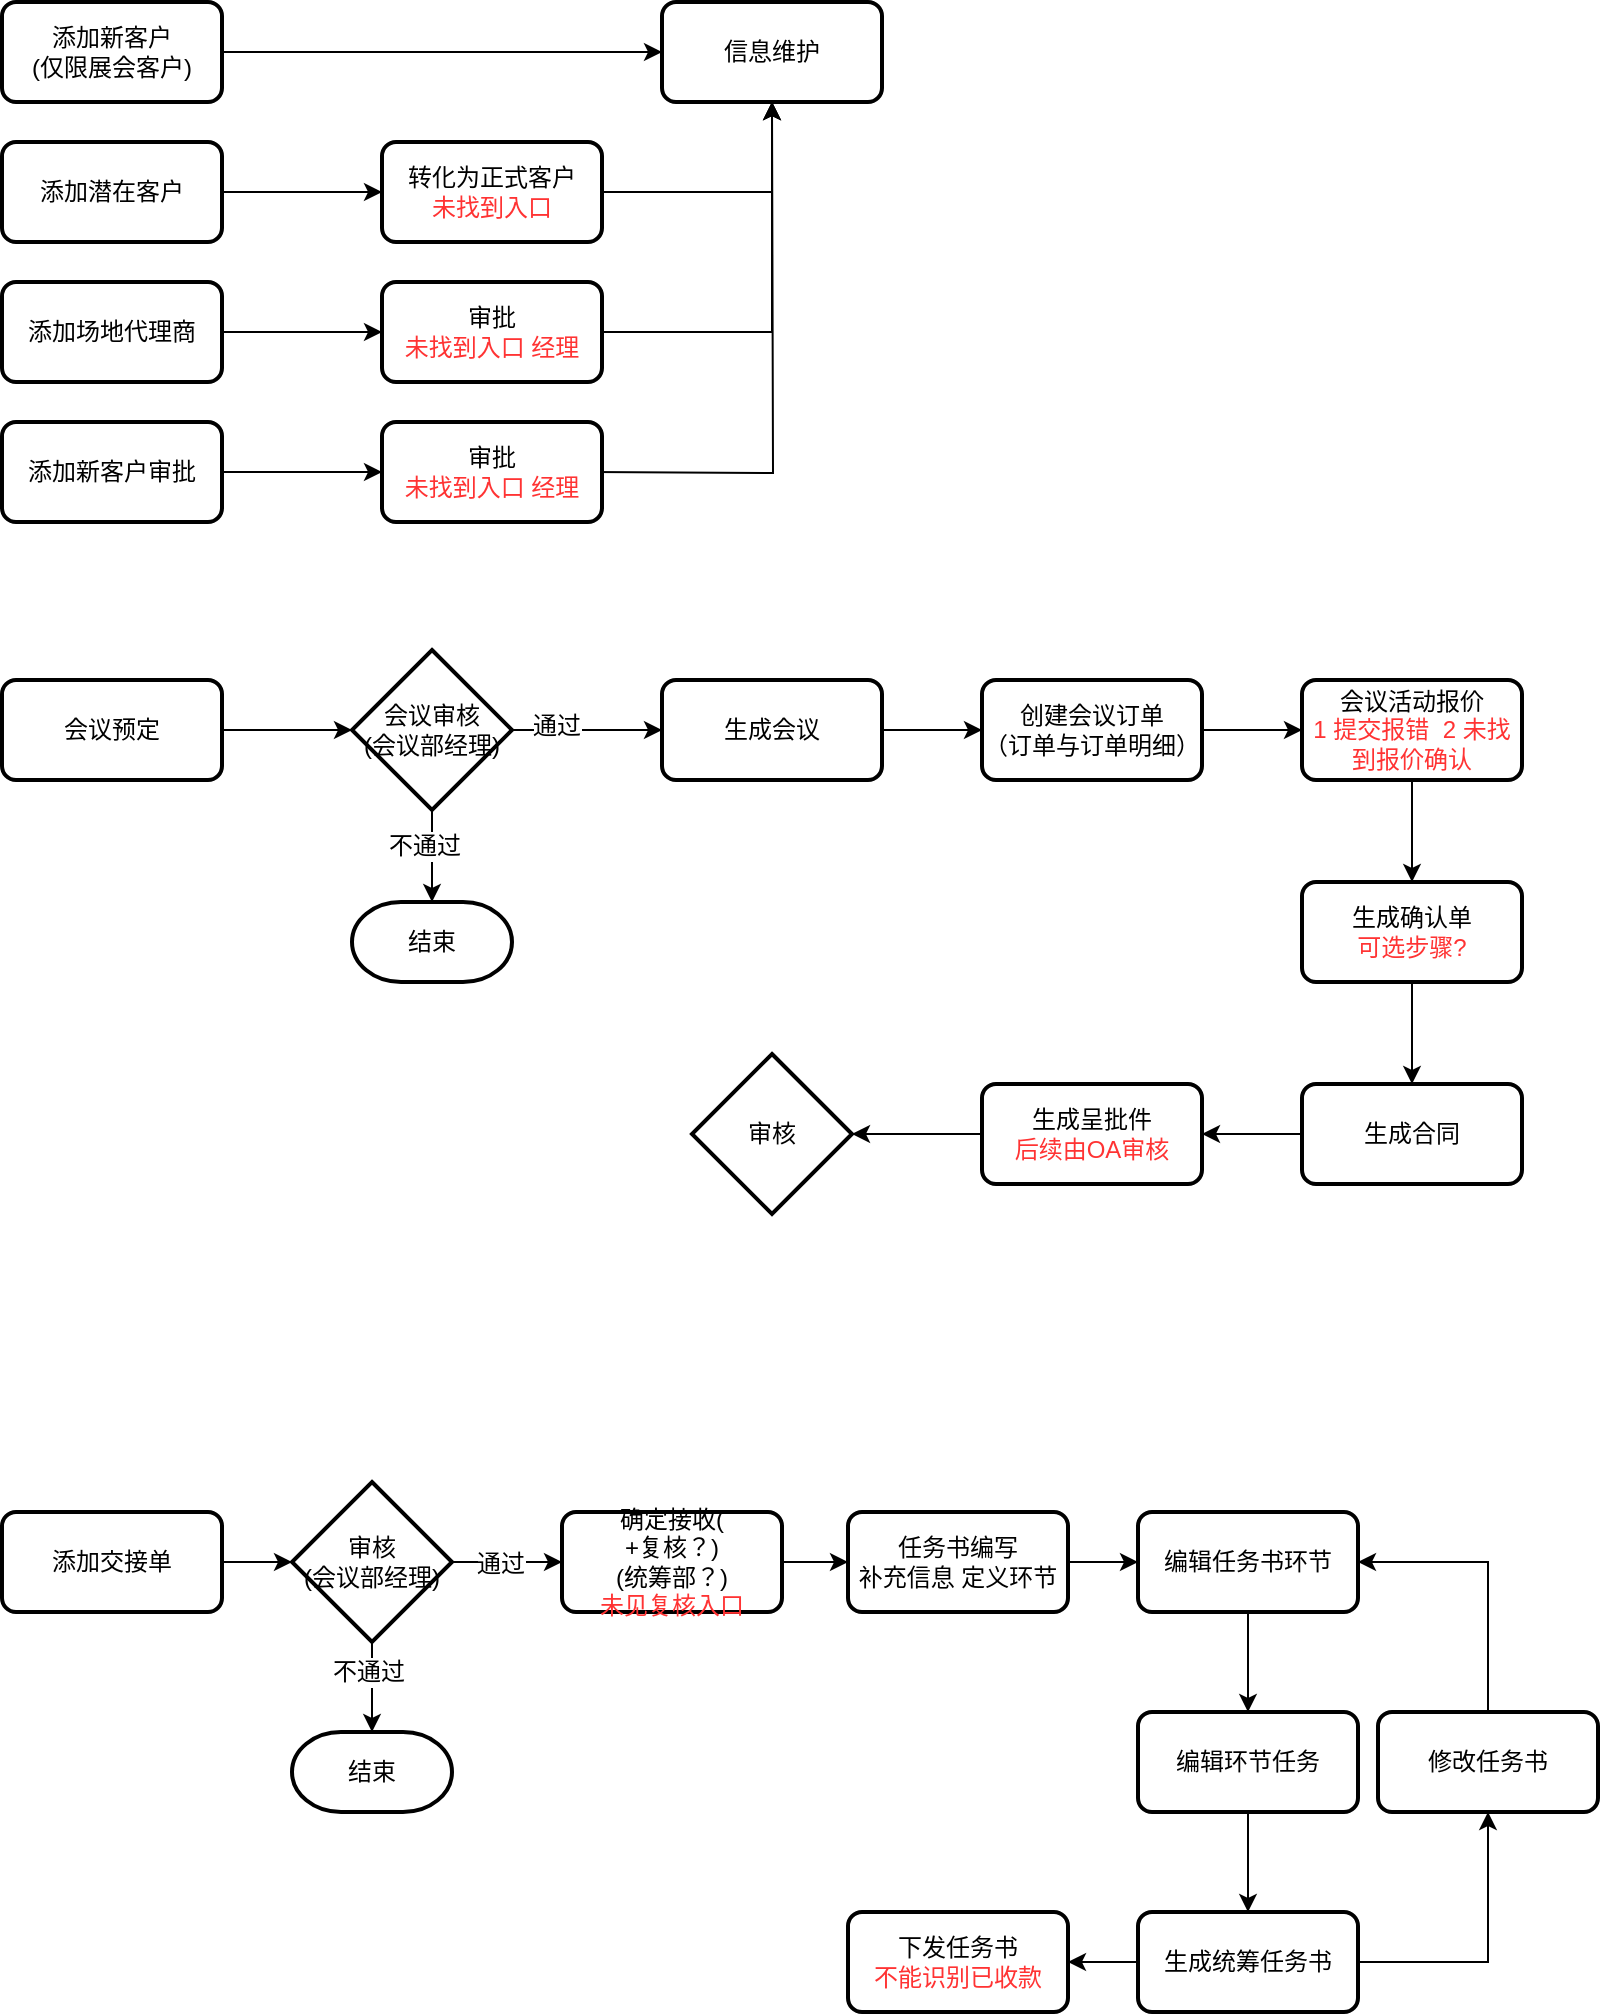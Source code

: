 <mxfile version="12.1.8" type="github" pages="1">
  <diagram id="nOVnHYVLfnTtghSCXkoL" name="Page-1">
    <mxGraphModel dx="655" dy="436" grid="1" gridSize="10" guides="1" tooltips="1" connect="1" arrows="1" fold="1" page="1" pageScale="1" pageWidth="827" pageHeight="1169" math="0" shadow="0">
      <root>
        <mxCell id="0"/>
        <mxCell id="1" parent="0"/>
        <mxCell id="66m_WzZL2VT5cYLAuH38-3" value="" style="edgeStyle=orthogonalEdgeStyle;rounded=0;orthogonalLoop=1;jettySize=auto;html=1;" edge="1" parent="1" source="66m_WzZL2VT5cYLAuH38-4" target="66m_WzZL2VT5cYLAuH38-5">
          <mxGeometry relative="1" as="geometry"/>
        </mxCell>
        <mxCell id="66m_WzZL2VT5cYLAuH38-4" value="添加新客户&lt;br&gt;(仅限展会客户)" style="rounded=1;whiteSpace=wrap;html=1;absoluteArcSize=1;arcSize=14;strokeWidth=2;" vertex="1" parent="1">
          <mxGeometry x="20" y="20" width="110" height="50" as="geometry"/>
        </mxCell>
        <mxCell id="66m_WzZL2VT5cYLAuH38-5" value="信息维护" style="rounded=1;whiteSpace=wrap;html=1;absoluteArcSize=1;arcSize=14;strokeWidth=2;" vertex="1" parent="1">
          <mxGeometry x="350" y="20" width="110" height="50" as="geometry"/>
        </mxCell>
        <mxCell id="66m_WzZL2VT5cYLAuH38-6" value="" style="edgeStyle=orthogonalEdgeStyle;rounded=0;orthogonalLoop=1;jettySize=auto;html=1;" edge="1" parent="1" source="66m_WzZL2VT5cYLAuH38-7" target="66m_WzZL2VT5cYLAuH38-9">
          <mxGeometry relative="1" as="geometry"/>
        </mxCell>
        <mxCell id="66m_WzZL2VT5cYLAuH38-7" value="添加潜在客户" style="rounded=1;whiteSpace=wrap;html=1;absoluteArcSize=1;arcSize=14;strokeWidth=2;" vertex="1" parent="1">
          <mxGeometry x="20" y="90" width="110" height="50" as="geometry"/>
        </mxCell>
        <mxCell id="66m_WzZL2VT5cYLAuH38-8" style="edgeStyle=orthogonalEdgeStyle;rounded=0;orthogonalLoop=1;jettySize=auto;html=1;entryX=0.5;entryY=1;entryDx=0;entryDy=0;" edge="1" parent="1" source="66m_WzZL2VT5cYLAuH38-9" target="66m_WzZL2VT5cYLAuH38-5">
          <mxGeometry relative="1" as="geometry"/>
        </mxCell>
        <mxCell id="66m_WzZL2VT5cYLAuH38-9" value="转化为正式客户&lt;br&gt;&lt;font color=&quot;#ff3333&quot;&gt;未找到入口&lt;/font&gt;" style="rounded=1;whiteSpace=wrap;html=1;absoluteArcSize=1;arcSize=14;strokeWidth=2;" vertex="1" parent="1">
          <mxGeometry x="210" y="90" width="110" height="50" as="geometry"/>
        </mxCell>
        <mxCell id="66m_WzZL2VT5cYLAuH38-10" value="" style="edgeStyle=orthogonalEdgeStyle;rounded=0;orthogonalLoop=1;jettySize=auto;html=1;" edge="1" parent="1" source="66m_WzZL2VT5cYLAuH38-11" target="66m_WzZL2VT5cYLAuH38-17">
          <mxGeometry relative="1" as="geometry"/>
        </mxCell>
        <mxCell id="66m_WzZL2VT5cYLAuH38-11" value="添加场地代理商" style="rounded=1;whiteSpace=wrap;html=1;absoluteArcSize=1;arcSize=14;strokeWidth=2;" vertex="1" parent="1">
          <mxGeometry x="20" y="160" width="110" height="50" as="geometry"/>
        </mxCell>
        <mxCell id="66m_WzZL2VT5cYLAuH38-12" value="" style="edgeStyle=orthogonalEdgeStyle;rounded=0;orthogonalLoop=1;jettySize=auto;html=1;" edge="1" parent="1" source="66m_WzZL2VT5cYLAuH38-13" target="66m_WzZL2VT5cYLAuH38-15">
          <mxGeometry relative="1" as="geometry"/>
        </mxCell>
        <mxCell id="66m_WzZL2VT5cYLAuH38-13" value="添加新客户审批" style="rounded=1;whiteSpace=wrap;html=1;absoluteArcSize=1;arcSize=14;strokeWidth=2;" vertex="1" parent="1">
          <mxGeometry x="20" y="230" width="110" height="50" as="geometry"/>
        </mxCell>
        <mxCell id="66m_WzZL2VT5cYLAuH38-14" style="edgeStyle=orthogonalEdgeStyle;rounded=0;orthogonalLoop=1;jettySize=auto;html=1;" edge="1" parent="1">
          <mxGeometry relative="1" as="geometry">
            <mxPoint x="405" y="70" as="targetPoint"/>
            <mxPoint x="315" y="255" as="sourcePoint"/>
          </mxGeometry>
        </mxCell>
        <mxCell id="66m_WzZL2VT5cYLAuH38-15" value="审批&lt;br&gt;&lt;font color=&quot;#ff3333&quot;&gt;未找到入口 经理&lt;/font&gt;" style="rounded=1;whiteSpace=wrap;html=1;absoluteArcSize=1;arcSize=14;strokeWidth=2;" vertex="1" parent="1">
          <mxGeometry x="210" y="230" width="110" height="50" as="geometry"/>
        </mxCell>
        <mxCell id="66m_WzZL2VT5cYLAuH38-16" style="edgeStyle=orthogonalEdgeStyle;rounded=0;orthogonalLoop=1;jettySize=auto;html=1;entryX=0.5;entryY=1;entryDx=0;entryDy=0;" edge="1" parent="1" source="66m_WzZL2VT5cYLAuH38-17" target="66m_WzZL2VT5cYLAuH38-5">
          <mxGeometry relative="1" as="geometry"/>
        </mxCell>
        <mxCell id="66m_WzZL2VT5cYLAuH38-17" value="审批&lt;br&gt;&lt;font color=&quot;#ff3333&quot;&gt;未找到入口 经理&lt;/font&gt;" style="rounded=1;whiteSpace=wrap;html=1;absoluteArcSize=1;arcSize=14;strokeWidth=2;" vertex="1" parent="1">
          <mxGeometry x="210" y="160" width="110" height="50" as="geometry"/>
        </mxCell>
        <mxCell id="66m_WzZL2VT5cYLAuH38-18" value="" style="edgeStyle=orthogonalEdgeStyle;rounded=0;orthogonalLoop=1;jettySize=auto;html=1;entryX=0;entryY=0.5;entryDx=0;entryDy=0;entryPerimeter=0;" edge="1" parent="1" source="66m_WzZL2VT5cYLAuH38-19" target="66m_WzZL2VT5cYLAuH38-36">
          <mxGeometry relative="1" as="geometry"/>
        </mxCell>
        <mxCell id="66m_WzZL2VT5cYLAuH38-19" value="会议预定" style="rounded=1;whiteSpace=wrap;html=1;absoluteArcSize=1;arcSize=14;strokeWidth=2;" vertex="1" parent="1">
          <mxGeometry x="20" y="359" width="110" height="50" as="geometry"/>
        </mxCell>
        <mxCell id="66m_WzZL2VT5cYLAuH38-20" value="" style="edgeStyle=orthogonalEdgeStyle;rounded=0;orthogonalLoop=1;jettySize=auto;html=1;" edge="1" parent="1" source="66m_WzZL2VT5cYLAuH38-21" target="66m_WzZL2VT5cYLAuH38-23">
          <mxGeometry relative="1" as="geometry"/>
        </mxCell>
        <mxCell id="66m_WzZL2VT5cYLAuH38-21" value="生成会议" style="rounded=1;whiteSpace=wrap;html=1;absoluteArcSize=1;arcSize=14;strokeWidth=2;" vertex="1" parent="1">
          <mxGeometry x="350" y="359" width="110" height="50" as="geometry"/>
        </mxCell>
        <mxCell id="66m_WzZL2VT5cYLAuH38-22" value="" style="edgeStyle=orthogonalEdgeStyle;rounded=0;orthogonalLoop=1;jettySize=auto;html=1;" edge="1" parent="1" source="66m_WzZL2VT5cYLAuH38-23" target="66m_WzZL2VT5cYLAuH38-26">
          <mxGeometry relative="1" as="geometry"/>
        </mxCell>
        <mxCell id="66m_WzZL2VT5cYLAuH38-23" value="创建会议订单&lt;br&gt;（订单与订单明细）" style="rounded=1;whiteSpace=wrap;html=1;absoluteArcSize=1;arcSize=14;strokeWidth=2;" vertex="1" parent="1">
          <mxGeometry x="510" y="359" width="110" height="50" as="geometry"/>
        </mxCell>
        <mxCell id="66m_WzZL2VT5cYLAuH38-24" value="" style="edgeStyle=orthogonalEdgeStyle;rounded=0;orthogonalLoop=1;jettySize=auto;html=1;exitX=0.5;exitY=1;exitDx=0;exitDy=0;" edge="1" parent="1" source="66m_WzZL2VT5cYLAuH38-27" target="66m_WzZL2VT5cYLAuH38-29">
          <mxGeometry relative="1" as="geometry"/>
        </mxCell>
        <mxCell id="66m_WzZL2VT5cYLAuH38-25" value="" style="edgeStyle=orthogonalEdgeStyle;rounded=0;orthogonalLoop=1;jettySize=auto;html=1;" edge="1" parent="1" source="66m_WzZL2VT5cYLAuH38-26" target="66m_WzZL2VT5cYLAuH38-27">
          <mxGeometry relative="1" as="geometry"/>
        </mxCell>
        <mxCell id="66m_WzZL2VT5cYLAuH38-26" value="会议活动报价&lt;br&gt;&lt;font color=&quot;#ff3333&quot;&gt;1 提交报错&amp;nbsp; 2 未找到报价确认&lt;/font&gt;" style="rounded=1;whiteSpace=wrap;html=1;absoluteArcSize=1;arcSize=14;strokeWidth=2;" vertex="1" parent="1">
          <mxGeometry x="670" y="359" width="110" height="50" as="geometry"/>
        </mxCell>
        <mxCell id="66m_WzZL2VT5cYLAuH38-27" value="生成确认单&lt;br&gt;&lt;font color=&quot;#ff3333&quot;&gt;可选步骤?&lt;/font&gt;" style="rounded=1;whiteSpace=wrap;html=1;absoluteArcSize=1;arcSize=14;strokeWidth=2;" vertex="1" parent="1">
          <mxGeometry x="670" y="460" width="110" height="50" as="geometry"/>
        </mxCell>
        <mxCell id="66m_WzZL2VT5cYLAuH38-28" value="" style="edgeStyle=orthogonalEdgeStyle;rounded=0;orthogonalLoop=1;jettySize=auto;html=1;" edge="1" parent="1" source="66m_WzZL2VT5cYLAuH38-29" target="66m_WzZL2VT5cYLAuH38-31">
          <mxGeometry relative="1" as="geometry"/>
        </mxCell>
        <mxCell id="66m_WzZL2VT5cYLAuH38-29" value="生成合同" style="rounded=1;whiteSpace=wrap;html=1;absoluteArcSize=1;arcSize=14;strokeWidth=2;" vertex="1" parent="1">
          <mxGeometry x="670" y="561" width="110" height="50" as="geometry"/>
        </mxCell>
        <mxCell id="66m_WzZL2VT5cYLAuH38-30" value="" style="edgeStyle=orthogonalEdgeStyle;rounded=0;orthogonalLoop=1;jettySize=auto;html=1;" edge="1" parent="1" source="66m_WzZL2VT5cYLAuH38-31" target="66m_WzZL2VT5cYLAuH38-60">
          <mxGeometry relative="1" as="geometry"/>
        </mxCell>
        <mxCell id="66m_WzZL2VT5cYLAuH38-31" value="生成呈批件&lt;br&gt;&lt;font color=&quot;#ff3333&quot;&gt;后续由OA审核&lt;/font&gt;" style="rounded=1;whiteSpace=wrap;html=1;absoluteArcSize=1;arcSize=14;strokeWidth=2;" vertex="1" parent="1">
          <mxGeometry x="510" y="561" width="110" height="50" as="geometry"/>
        </mxCell>
        <mxCell id="66m_WzZL2VT5cYLAuH38-32" style="edgeStyle=orthogonalEdgeStyle;rounded=0;orthogonalLoop=1;jettySize=auto;html=1;entryX=0.5;entryY=0;entryDx=0;entryDy=0;entryPerimeter=0;" edge="1" parent="1" source="66m_WzZL2VT5cYLAuH38-36" target="66m_WzZL2VT5cYLAuH38-37">
          <mxGeometry relative="1" as="geometry"/>
        </mxCell>
        <mxCell id="66m_WzZL2VT5cYLAuH38-33" value="不通过" style="text;html=1;resizable=0;points=[];align=center;verticalAlign=middle;labelBackgroundColor=#ffffff;" vertex="1" connectable="0" parent="66m_WzZL2VT5cYLAuH38-32">
          <mxGeometry x="0.318" y="-3" relative="1" as="geometry">
            <mxPoint x="-1" y="-13" as="offset"/>
          </mxGeometry>
        </mxCell>
        <mxCell id="66m_WzZL2VT5cYLAuH38-34" style="edgeStyle=orthogonalEdgeStyle;rounded=0;orthogonalLoop=1;jettySize=auto;html=1;entryX=0;entryY=0.5;entryDx=0;entryDy=0;" edge="1" parent="1" source="66m_WzZL2VT5cYLAuH38-36" target="66m_WzZL2VT5cYLAuH38-21">
          <mxGeometry relative="1" as="geometry"/>
        </mxCell>
        <mxCell id="66m_WzZL2VT5cYLAuH38-35" value="通过" style="text;html=1;resizable=0;points=[];align=center;verticalAlign=middle;labelBackgroundColor=#ffffff;" vertex="1" connectable="0" parent="66m_WzZL2VT5cYLAuH38-34">
          <mxGeometry x="-0.413" y="2" relative="1" as="geometry">
            <mxPoint as="offset"/>
          </mxGeometry>
        </mxCell>
        <mxCell id="66m_WzZL2VT5cYLAuH38-36" value="&lt;span style=&quot;white-space: normal&quot;&gt;会议审核&lt;/span&gt;&lt;br style=&quot;white-space: normal&quot;&gt;&lt;span style=&quot;white-space: normal&quot;&gt;(会议部经理)&lt;/span&gt;" style="strokeWidth=2;html=1;shape=mxgraph.flowchart.decision;whiteSpace=wrap;" vertex="1" parent="1">
          <mxGeometry x="195" y="344" width="80" height="80" as="geometry"/>
        </mxCell>
        <mxCell id="66m_WzZL2VT5cYLAuH38-37" value="结束" style="strokeWidth=2;html=1;shape=mxgraph.flowchart.terminator;whiteSpace=wrap;" vertex="1" parent="1">
          <mxGeometry x="195" y="470" width="80" height="40" as="geometry"/>
        </mxCell>
        <mxCell id="66m_WzZL2VT5cYLAuH38-38" value="" style="edgeStyle=orthogonalEdgeStyle;rounded=0;orthogonalLoop=1;jettySize=auto;html=1;exitX=1;exitY=0.5;exitDx=0;exitDy=0;exitPerimeter=0;" edge="1" parent="1" source="66m_WzZL2VT5cYLAuH38-58" target="66m_WzZL2VT5cYLAuH38-43">
          <mxGeometry relative="1" as="geometry"/>
        </mxCell>
        <mxCell id="66m_WzZL2VT5cYLAuH38-39" value="通过" style="text;html=1;resizable=0;points=[];align=center;verticalAlign=middle;labelBackgroundColor=#ffffff;" vertex="1" connectable="0" parent="66m_WzZL2VT5cYLAuH38-38">
          <mxGeometry x="-0.143" y="-1" relative="1" as="geometry">
            <mxPoint as="offset"/>
          </mxGeometry>
        </mxCell>
        <mxCell id="66m_WzZL2VT5cYLAuH38-40" style="edgeStyle=orthogonalEdgeStyle;rounded=0;orthogonalLoop=1;jettySize=auto;html=1;entryX=0;entryY=0.5;entryDx=0;entryDy=0;entryPerimeter=0;" edge="1" parent="1" source="66m_WzZL2VT5cYLAuH38-41" target="66m_WzZL2VT5cYLAuH38-58">
          <mxGeometry relative="1" as="geometry"/>
        </mxCell>
        <mxCell id="66m_WzZL2VT5cYLAuH38-41" value="添加交接单" style="rounded=1;whiteSpace=wrap;html=1;absoluteArcSize=1;arcSize=14;strokeWidth=2;" vertex="1" parent="1">
          <mxGeometry x="20" y="775" width="110" height="50" as="geometry"/>
        </mxCell>
        <mxCell id="66m_WzZL2VT5cYLAuH38-42" value="" style="edgeStyle=orthogonalEdgeStyle;rounded=0;orthogonalLoop=1;jettySize=auto;html=1;" edge="1" parent="1" source="66m_WzZL2VT5cYLAuH38-43" target="66m_WzZL2VT5cYLAuH38-45">
          <mxGeometry relative="1" as="geometry"/>
        </mxCell>
        <mxCell id="66m_WzZL2VT5cYLAuH38-43" value="确定接收(&lt;br&gt;+复核？)&lt;br&gt;(统筹部？)&lt;font color=&quot;#ff3333&quot;&gt;&lt;br&gt;未见复核入口&lt;br&gt;&lt;/font&gt;" style="rounded=1;whiteSpace=wrap;html=1;absoluteArcSize=1;arcSize=14;strokeWidth=2;" vertex="1" parent="1">
          <mxGeometry x="300" y="775" width="110" height="50" as="geometry"/>
        </mxCell>
        <mxCell id="66m_WzZL2VT5cYLAuH38-44" value="" style="edgeStyle=orthogonalEdgeStyle;rounded=0;orthogonalLoop=1;jettySize=auto;html=1;" edge="1" parent="1" source="66m_WzZL2VT5cYLAuH38-45" target="66m_WzZL2VT5cYLAuH38-47">
          <mxGeometry relative="1" as="geometry"/>
        </mxCell>
        <mxCell id="66m_WzZL2VT5cYLAuH38-45" value="任务书编写&lt;br&gt;补充信息&amp;nbsp;定义环节" style="rounded=1;whiteSpace=wrap;html=1;absoluteArcSize=1;arcSize=14;strokeWidth=2;" vertex="1" parent="1">
          <mxGeometry x="443" y="775" width="110" height="50" as="geometry"/>
        </mxCell>
        <mxCell id="66m_WzZL2VT5cYLAuH38-46" value="" style="edgeStyle=orthogonalEdgeStyle;rounded=0;orthogonalLoop=1;jettySize=auto;html=1;" edge="1" parent="1" source="66m_WzZL2VT5cYLAuH38-47" target="66m_WzZL2VT5cYLAuH38-49">
          <mxGeometry relative="1" as="geometry"/>
        </mxCell>
        <mxCell id="66m_WzZL2VT5cYLAuH38-47" value="编辑任务书环节" style="rounded=1;whiteSpace=wrap;html=1;absoluteArcSize=1;arcSize=14;strokeWidth=2;" vertex="1" parent="1">
          <mxGeometry x="588" y="775" width="110" height="50" as="geometry"/>
        </mxCell>
        <mxCell id="66m_WzZL2VT5cYLAuH38-48" value="" style="edgeStyle=orthogonalEdgeStyle;rounded=0;orthogonalLoop=1;jettySize=auto;html=1;" edge="1" parent="1" source="66m_WzZL2VT5cYLAuH38-49" target="66m_WzZL2VT5cYLAuH38-52">
          <mxGeometry relative="1" as="geometry"/>
        </mxCell>
        <mxCell id="66m_WzZL2VT5cYLAuH38-49" value="编辑环节任务" style="rounded=1;whiteSpace=wrap;html=1;absoluteArcSize=1;arcSize=14;strokeWidth=2;" vertex="1" parent="1">
          <mxGeometry x="588" y="875" width="110" height="50" as="geometry"/>
        </mxCell>
        <mxCell id="66m_WzZL2VT5cYLAuH38-50" value="" style="edgeStyle=orthogonalEdgeStyle;rounded=0;orthogonalLoop=1;jettySize=auto;html=1;" edge="1" parent="1" source="66m_WzZL2VT5cYLAuH38-52" target="66m_WzZL2VT5cYLAuH38-55">
          <mxGeometry relative="1" as="geometry"/>
        </mxCell>
        <mxCell id="66m_WzZL2VT5cYLAuH38-51" value="" style="edgeStyle=orthogonalEdgeStyle;rounded=0;orthogonalLoop=1;jettySize=auto;html=1;" edge="1" parent="1" source="66m_WzZL2VT5cYLAuH38-52" target="66m_WzZL2VT5cYLAuH38-53">
          <mxGeometry relative="1" as="geometry"/>
        </mxCell>
        <mxCell id="66m_WzZL2VT5cYLAuH38-52" value="生成统筹任务书" style="rounded=1;whiteSpace=wrap;html=1;absoluteArcSize=1;arcSize=14;strokeWidth=2;" vertex="1" parent="1">
          <mxGeometry x="588" y="975" width="110" height="50" as="geometry"/>
        </mxCell>
        <mxCell id="66m_WzZL2VT5cYLAuH38-53" value="下发任务书&lt;br&gt;&lt;font color=&quot;#ff3333&quot;&gt;不能识别已收款&lt;/font&gt;" style="rounded=1;whiteSpace=wrap;html=1;absoluteArcSize=1;arcSize=14;strokeWidth=2;" vertex="1" parent="1">
          <mxGeometry x="443" y="975" width="110" height="50" as="geometry"/>
        </mxCell>
        <mxCell id="66m_WzZL2VT5cYLAuH38-54" style="edgeStyle=orthogonalEdgeStyle;rounded=0;orthogonalLoop=1;jettySize=auto;html=1;entryX=1;entryY=0.5;entryDx=0;entryDy=0;exitX=0.5;exitY=0;exitDx=0;exitDy=0;" edge="1" parent="1" source="66m_WzZL2VT5cYLAuH38-55" target="66m_WzZL2VT5cYLAuH38-47">
          <mxGeometry relative="1" as="geometry"/>
        </mxCell>
        <mxCell id="66m_WzZL2VT5cYLAuH38-55" value="修改任务书" style="rounded=1;whiteSpace=wrap;html=1;absoluteArcSize=1;arcSize=14;strokeWidth=2;" vertex="1" parent="1">
          <mxGeometry x="708" y="875" width="110" height="50" as="geometry"/>
        </mxCell>
        <mxCell id="66m_WzZL2VT5cYLAuH38-56" value="" style="edgeStyle=orthogonalEdgeStyle;rounded=0;orthogonalLoop=1;jettySize=auto;html=1;" edge="1" parent="1" source="66m_WzZL2VT5cYLAuH38-58" target="66m_WzZL2VT5cYLAuH38-59">
          <mxGeometry relative="1" as="geometry"/>
        </mxCell>
        <mxCell id="66m_WzZL2VT5cYLAuH38-57" value="不通过" style="text;html=1;resizable=0;points=[];align=center;verticalAlign=middle;labelBackgroundColor=#ffffff;" vertex="1" connectable="0" parent="66m_WzZL2VT5cYLAuH38-56">
          <mxGeometry x="-0.333" y="-2" relative="1" as="geometry">
            <mxPoint as="offset"/>
          </mxGeometry>
        </mxCell>
        <mxCell id="66m_WzZL2VT5cYLAuH38-58" value="审核&lt;br&gt;(会议部经理)" style="strokeWidth=2;html=1;shape=mxgraph.flowchart.decision;whiteSpace=wrap;" vertex="1" parent="1">
          <mxGeometry x="165" y="760" width="80" height="80" as="geometry"/>
        </mxCell>
        <mxCell id="66m_WzZL2VT5cYLAuH38-59" value="结束" style="strokeWidth=2;html=1;shape=mxgraph.flowchart.terminator;whiteSpace=wrap;" vertex="1" parent="1">
          <mxGeometry x="165" y="885" width="80" height="40" as="geometry"/>
        </mxCell>
        <mxCell id="66m_WzZL2VT5cYLAuH38-60" value="审核" style="strokeWidth=2;html=1;shape=mxgraph.flowchart.decision;whiteSpace=wrap;" vertex="1" parent="1">
          <mxGeometry x="365" y="546" width="80" height="80" as="geometry"/>
        </mxCell>
      </root>
    </mxGraphModel>
  </diagram>
</mxfile>
